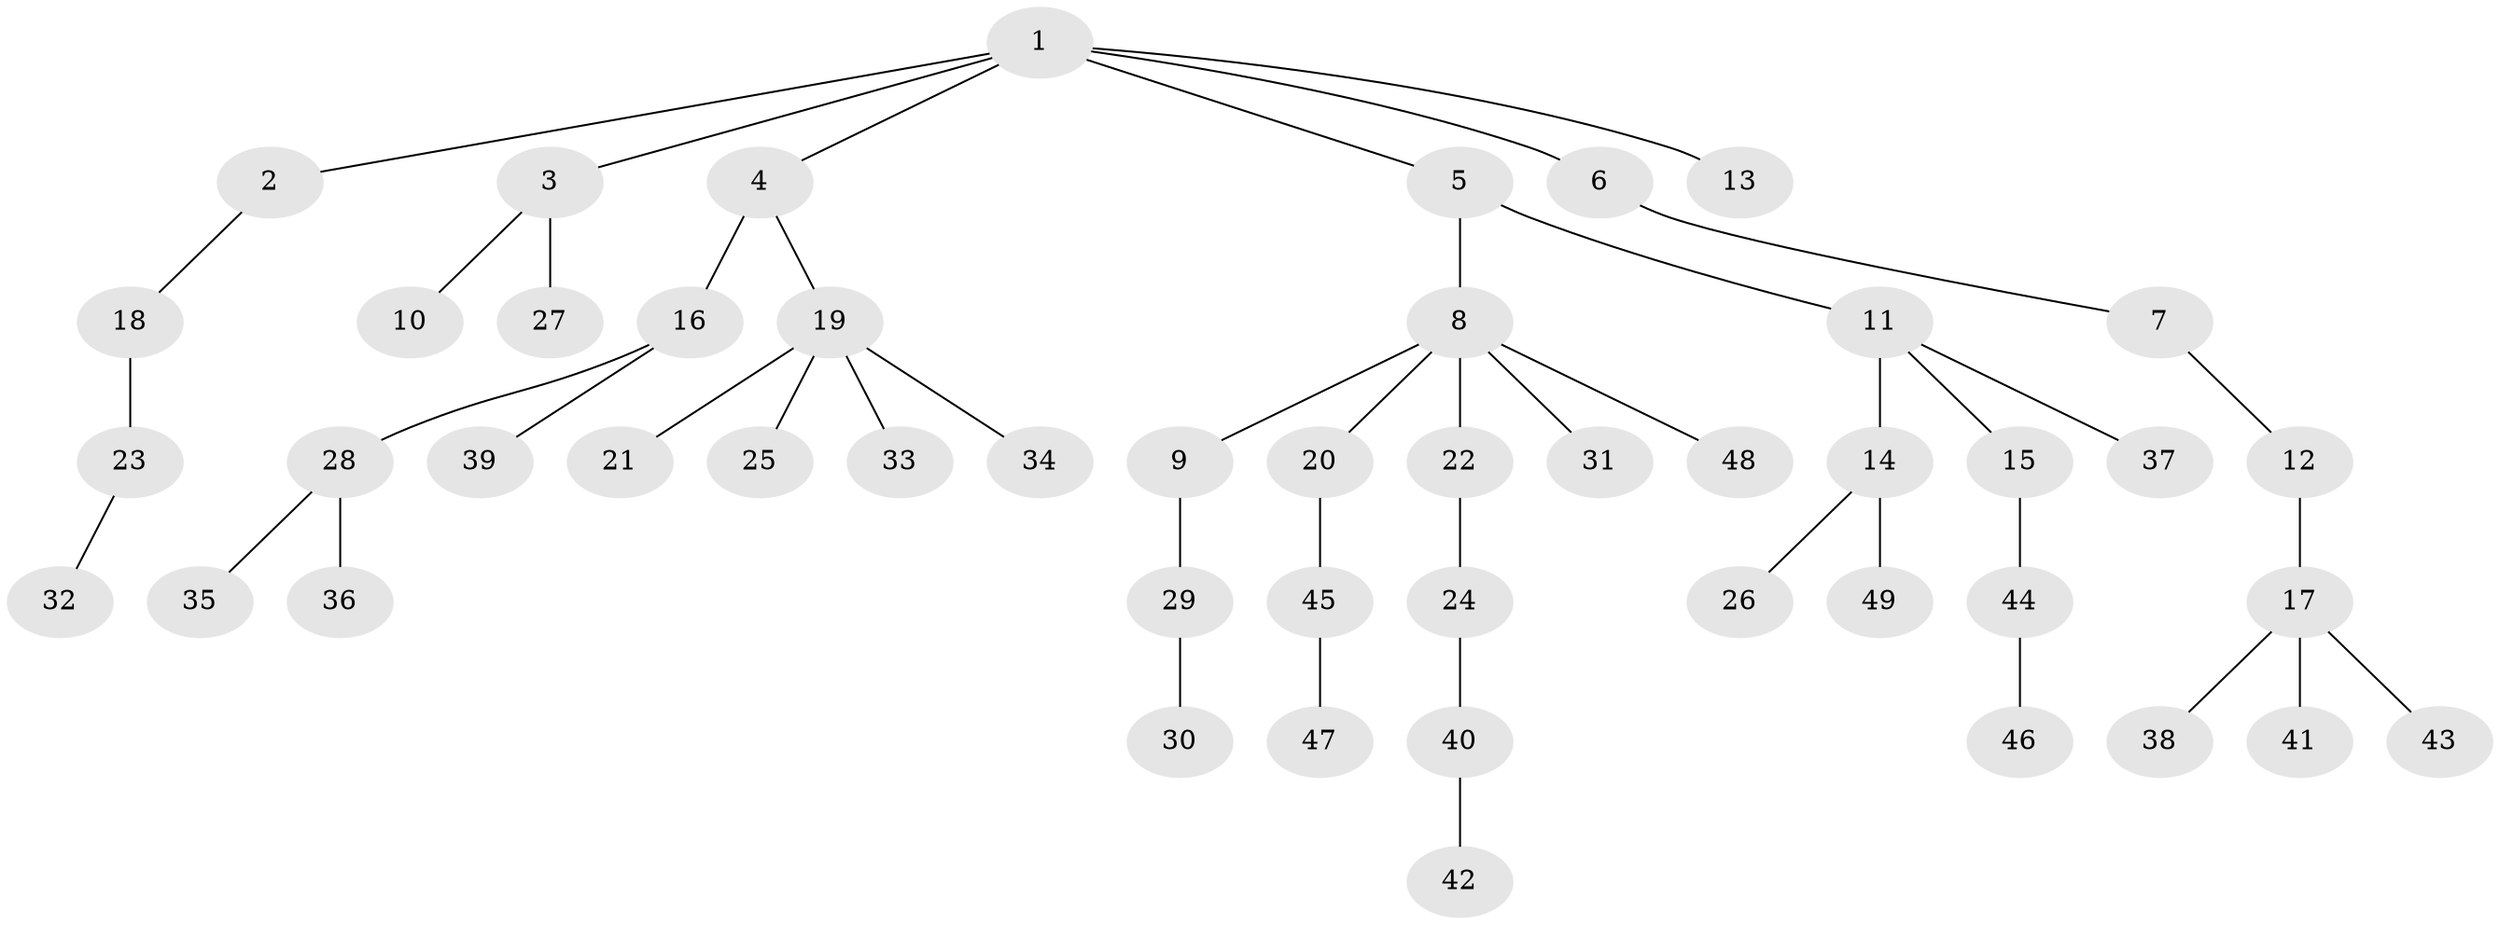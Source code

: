 // original degree distribution, {7: 0.01652892561983471, 3: 0.15702479338842976, 4: 0.06611570247933884, 5: 0.01652892561983471, 2: 0.2231404958677686, 6: 0.01652892561983471, 1: 0.5041322314049587}
// Generated by graph-tools (version 1.1) at 2025/51/03/04/25 22:51:33]
// undirected, 49 vertices, 48 edges
graph export_dot {
  node [color=gray90,style=filled];
  1;
  2;
  3;
  4;
  5;
  6;
  7;
  8;
  9;
  10;
  11;
  12;
  13;
  14;
  15;
  16;
  17;
  18;
  19;
  20;
  21;
  22;
  23;
  24;
  25;
  26;
  27;
  28;
  29;
  30;
  31;
  32;
  33;
  34;
  35;
  36;
  37;
  38;
  39;
  40;
  41;
  42;
  43;
  44;
  45;
  46;
  47;
  48;
  49;
  1 -- 2 [weight=1.0];
  1 -- 3 [weight=1.0];
  1 -- 4 [weight=1.0];
  1 -- 5 [weight=1.0];
  1 -- 6 [weight=1.0];
  1 -- 13 [weight=1.0];
  2 -- 18 [weight=1.0];
  3 -- 10 [weight=1.0];
  3 -- 27 [weight=1.0];
  4 -- 16 [weight=2.0];
  4 -- 19 [weight=1.0];
  5 -- 8 [weight=1.0];
  5 -- 11 [weight=2.0];
  6 -- 7 [weight=1.0];
  7 -- 12 [weight=1.0];
  8 -- 9 [weight=1.0];
  8 -- 20 [weight=1.0];
  8 -- 22 [weight=1.0];
  8 -- 31 [weight=1.0];
  8 -- 48 [weight=1.0];
  9 -- 29 [weight=1.0];
  11 -- 14 [weight=1.0];
  11 -- 15 [weight=1.0];
  11 -- 37 [weight=1.0];
  12 -- 17 [weight=1.0];
  14 -- 26 [weight=1.0];
  14 -- 49 [weight=1.0];
  15 -- 44 [weight=1.0];
  16 -- 28 [weight=1.0];
  16 -- 39 [weight=1.0];
  17 -- 38 [weight=1.0];
  17 -- 41 [weight=1.0];
  17 -- 43 [weight=1.0];
  18 -- 23 [weight=2.0];
  19 -- 21 [weight=1.0];
  19 -- 25 [weight=1.0];
  19 -- 33 [weight=1.0];
  19 -- 34 [weight=1.0];
  20 -- 45 [weight=1.0];
  22 -- 24 [weight=1.0];
  23 -- 32 [weight=1.0];
  24 -- 40 [weight=1.0];
  28 -- 35 [weight=1.0];
  28 -- 36 [weight=3.0];
  29 -- 30 [weight=1.0];
  40 -- 42 [weight=2.0];
  44 -- 46 [weight=1.0];
  45 -- 47 [weight=3.0];
}
